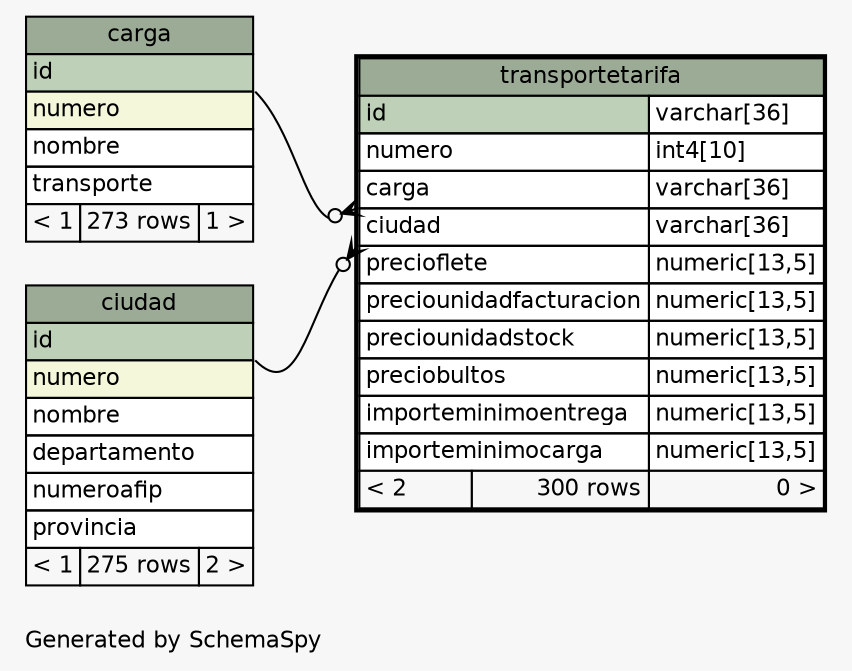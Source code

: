 // dot 2.2.1 on Windows 10 10.0
// SchemaSpy rev 590
digraph "oneDegreeRelationshipsDiagram" {
  graph [
    rankdir="RL"
    bgcolor="#f7f7f7"
    label="\nGenerated by SchemaSpy"
    labeljust="l"
    nodesep="0.18"
    ranksep="0.46"
    fontname="Helvetica"
    fontsize="11"
  ];
  node [
    fontname="Helvetica"
    fontsize="11"
    shape="plaintext"
  ];
  edge [
    arrowsize="0.8"
  ];
  "transportetarifa":"carga":sw -> "carga":"id":se [arrowhead=none dir=back arrowtail=crowodot];
  "transportetarifa":"ciudad":sw -> "ciudad":"id":se [arrowhead=none dir=back arrowtail=crowodot];
  "carga" [
    label=<
    <TABLE BORDER="0" CELLBORDER="1" CELLSPACING="0" BGCOLOR="#ffffff">
      <TR><TD COLSPAN="3" BGCOLOR="#9bab96" ALIGN="CENTER">carga</TD></TR>
      <TR><TD PORT="id" COLSPAN="3" BGCOLOR="#bed1b8" ALIGN="LEFT">id</TD></TR>
      <TR><TD PORT="numero" COLSPAN="3" BGCOLOR="#f4f7da" ALIGN="LEFT">numero</TD></TR>
      <TR><TD PORT="nombre" COLSPAN="3" ALIGN="LEFT">nombre</TD></TR>
      <TR><TD PORT="transporte" COLSPAN="3" ALIGN="LEFT">transporte</TD></TR>
      <TR><TD ALIGN="LEFT" BGCOLOR="#f7f7f7">&lt; 1</TD><TD ALIGN="RIGHT" BGCOLOR="#f7f7f7">273 rows</TD><TD ALIGN="RIGHT" BGCOLOR="#f7f7f7">1 &gt;</TD></TR>
    </TABLE>>
    URL="carga.html"
    tooltip="carga"
  ];
  "ciudad" [
    label=<
    <TABLE BORDER="0" CELLBORDER="1" CELLSPACING="0" BGCOLOR="#ffffff">
      <TR><TD COLSPAN="3" BGCOLOR="#9bab96" ALIGN="CENTER">ciudad</TD></TR>
      <TR><TD PORT="id" COLSPAN="3" BGCOLOR="#bed1b8" ALIGN="LEFT">id</TD></TR>
      <TR><TD PORT="numero" COLSPAN="3" BGCOLOR="#f4f7da" ALIGN="LEFT">numero</TD></TR>
      <TR><TD PORT="nombre" COLSPAN="3" ALIGN="LEFT">nombre</TD></TR>
      <TR><TD PORT="departamento" COLSPAN="3" ALIGN="LEFT">departamento</TD></TR>
      <TR><TD PORT="numeroafip" COLSPAN="3" ALIGN="LEFT">numeroafip</TD></TR>
      <TR><TD PORT="provincia" COLSPAN="3" ALIGN="LEFT">provincia</TD></TR>
      <TR><TD ALIGN="LEFT" BGCOLOR="#f7f7f7">&lt; 1</TD><TD ALIGN="RIGHT" BGCOLOR="#f7f7f7">275 rows</TD><TD ALIGN="RIGHT" BGCOLOR="#f7f7f7">2 &gt;</TD></TR>
    </TABLE>>
    URL="ciudad.html"
    tooltip="ciudad"
  ];
  "transportetarifa" [
    label=<
    <TABLE BORDER="2" CELLBORDER="1" CELLSPACING="0" BGCOLOR="#ffffff">
      <TR><TD COLSPAN="3" BGCOLOR="#9bab96" ALIGN="CENTER">transportetarifa</TD></TR>
      <TR><TD PORT="id" COLSPAN="2" BGCOLOR="#bed1b8" ALIGN="LEFT">id</TD><TD PORT="id.type" ALIGN="LEFT">varchar[36]</TD></TR>
      <TR><TD PORT="numero" COLSPAN="2" ALIGN="LEFT">numero</TD><TD PORT="numero.type" ALIGN="LEFT">int4[10]</TD></TR>
      <TR><TD PORT="carga" COLSPAN="2" ALIGN="LEFT">carga</TD><TD PORT="carga.type" ALIGN="LEFT">varchar[36]</TD></TR>
      <TR><TD PORT="ciudad" COLSPAN="2" ALIGN="LEFT">ciudad</TD><TD PORT="ciudad.type" ALIGN="LEFT">varchar[36]</TD></TR>
      <TR><TD PORT="precioflete" COLSPAN="2" ALIGN="LEFT">precioflete</TD><TD PORT="precioflete.type" ALIGN="LEFT">numeric[13,5]</TD></TR>
      <TR><TD PORT="preciounidadfacturacion" COLSPAN="2" ALIGN="LEFT">preciounidadfacturacion</TD><TD PORT="preciounidadfacturacion.type" ALIGN="LEFT">numeric[13,5]</TD></TR>
      <TR><TD PORT="preciounidadstock" COLSPAN="2" ALIGN="LEFT">preciounidadstock</TD><TD PORT="preciounidadstock.type" ALIGN="LEFT">numeric[13,5]</TD></TR>
      <TR><TD PORT="preciobultos" COLSPAN="2" ALIGN="LEFT">preciobultos</TD><TD PORT="preciobultos.type" ALIGN="LEFT">numeric[13,5]</TD></TR>
      <TR><TD PORT="importeminimoentrega" COLSPAN="2" ALIGN="LEFT">importeminimoentrega</TD><TD PORT="importeminimoentrega.type" ALIGN="LEFT">numeric[13,5]</TD></TR>
      <TR><TD PORT="importeminimocarga" COLSPAN="2" ALIGN="LEFT">importeminimocarga</TD><TD PORT="importeminimocarga.type" ALIGN="LEFT">numeric[13,5]</TD></TR>
      <TR><TD ALIGN="LEFT" BGCOLOR="#f7f7f7">&lt; 2</TD><TD ALIGN="RIGHT" BGCOLOR="#f7f7f7">300 rows</TD><TD ALIGN="RIGHT" BGCOLOR="#f7f7f7">0 &gt;</TD></TR>
    </TABLE>>
    URL="transportetarifa.html"
    tooltip="transportetarifa"
  ];
}
